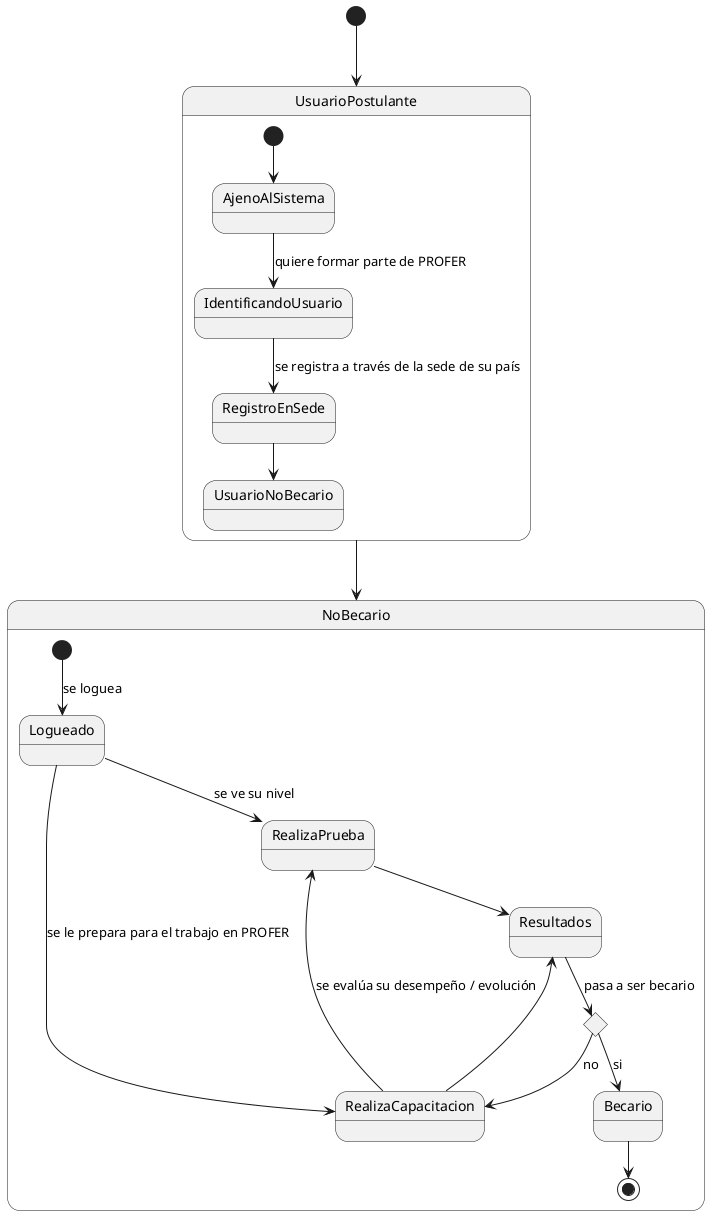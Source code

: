 @startuml

[*] --> UsuarioPostulante

state UsuarioPostulante {
  [*] --> AjenoAlSistema
  AjenoAlSistema --> IdentificandoUsuario : quiere formar parte de PROFER
  IdentificandoUsuario --> RegistroEnSede : se registra a través de la sede de su país
  RegistroEnSede --> UsuarioNoBecario
}

UsuarioPostulante --> NoBecario

state NoBecario {
  [*] --> Logueado : se loguea
  Logueado --> RealizaPrueba : se ve su nivel
  Logueado --> RealizaCapacitacion : se le prepara para el trabajo en PROFER
  RealizaPrueba --> Resultados
  RealizaCapacitacion --> Resultados
  RealizaCapacitacion --> RealizaPrueba : se evalúa su desempeño / evolución
  state accion <<choice>>
  Resultados --> accion : pasa a ser becario
  accion --> Becario : si
  accion --> RealizaCapacitacion : no
  Becario --> [*] 
}
@enduml
